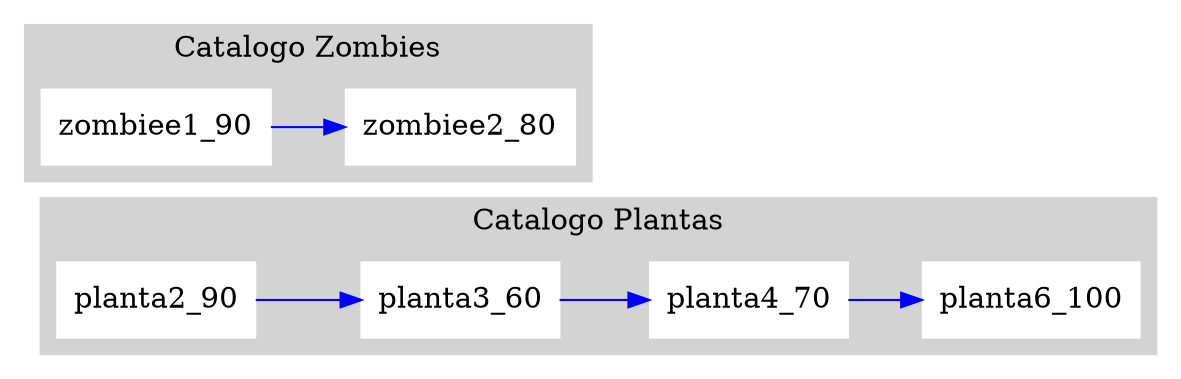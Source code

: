digraph G { node[shape=box, style=filled, color=Gray95]; edge[color=blue]; rankdir=LR
subgraph cluster0 {style=filled;  color=lightgrey;  node [color=white];
planta2_90;planta2_90 -> planta3_60;planta3_60;planta3_60 -> planta4_70;planta4_70;planta4_70 -> planta6_100;planta6_100;
 label = "Catalogo Plantas";
} 
subgraph cluster1 {style=filled;  color=lightgrey;  node [color=white];
zombiee1_90;zombiee1_90 -> zombiee2_80;zombiee2_80;
 label = "Catalogo Zombies";
}
}
